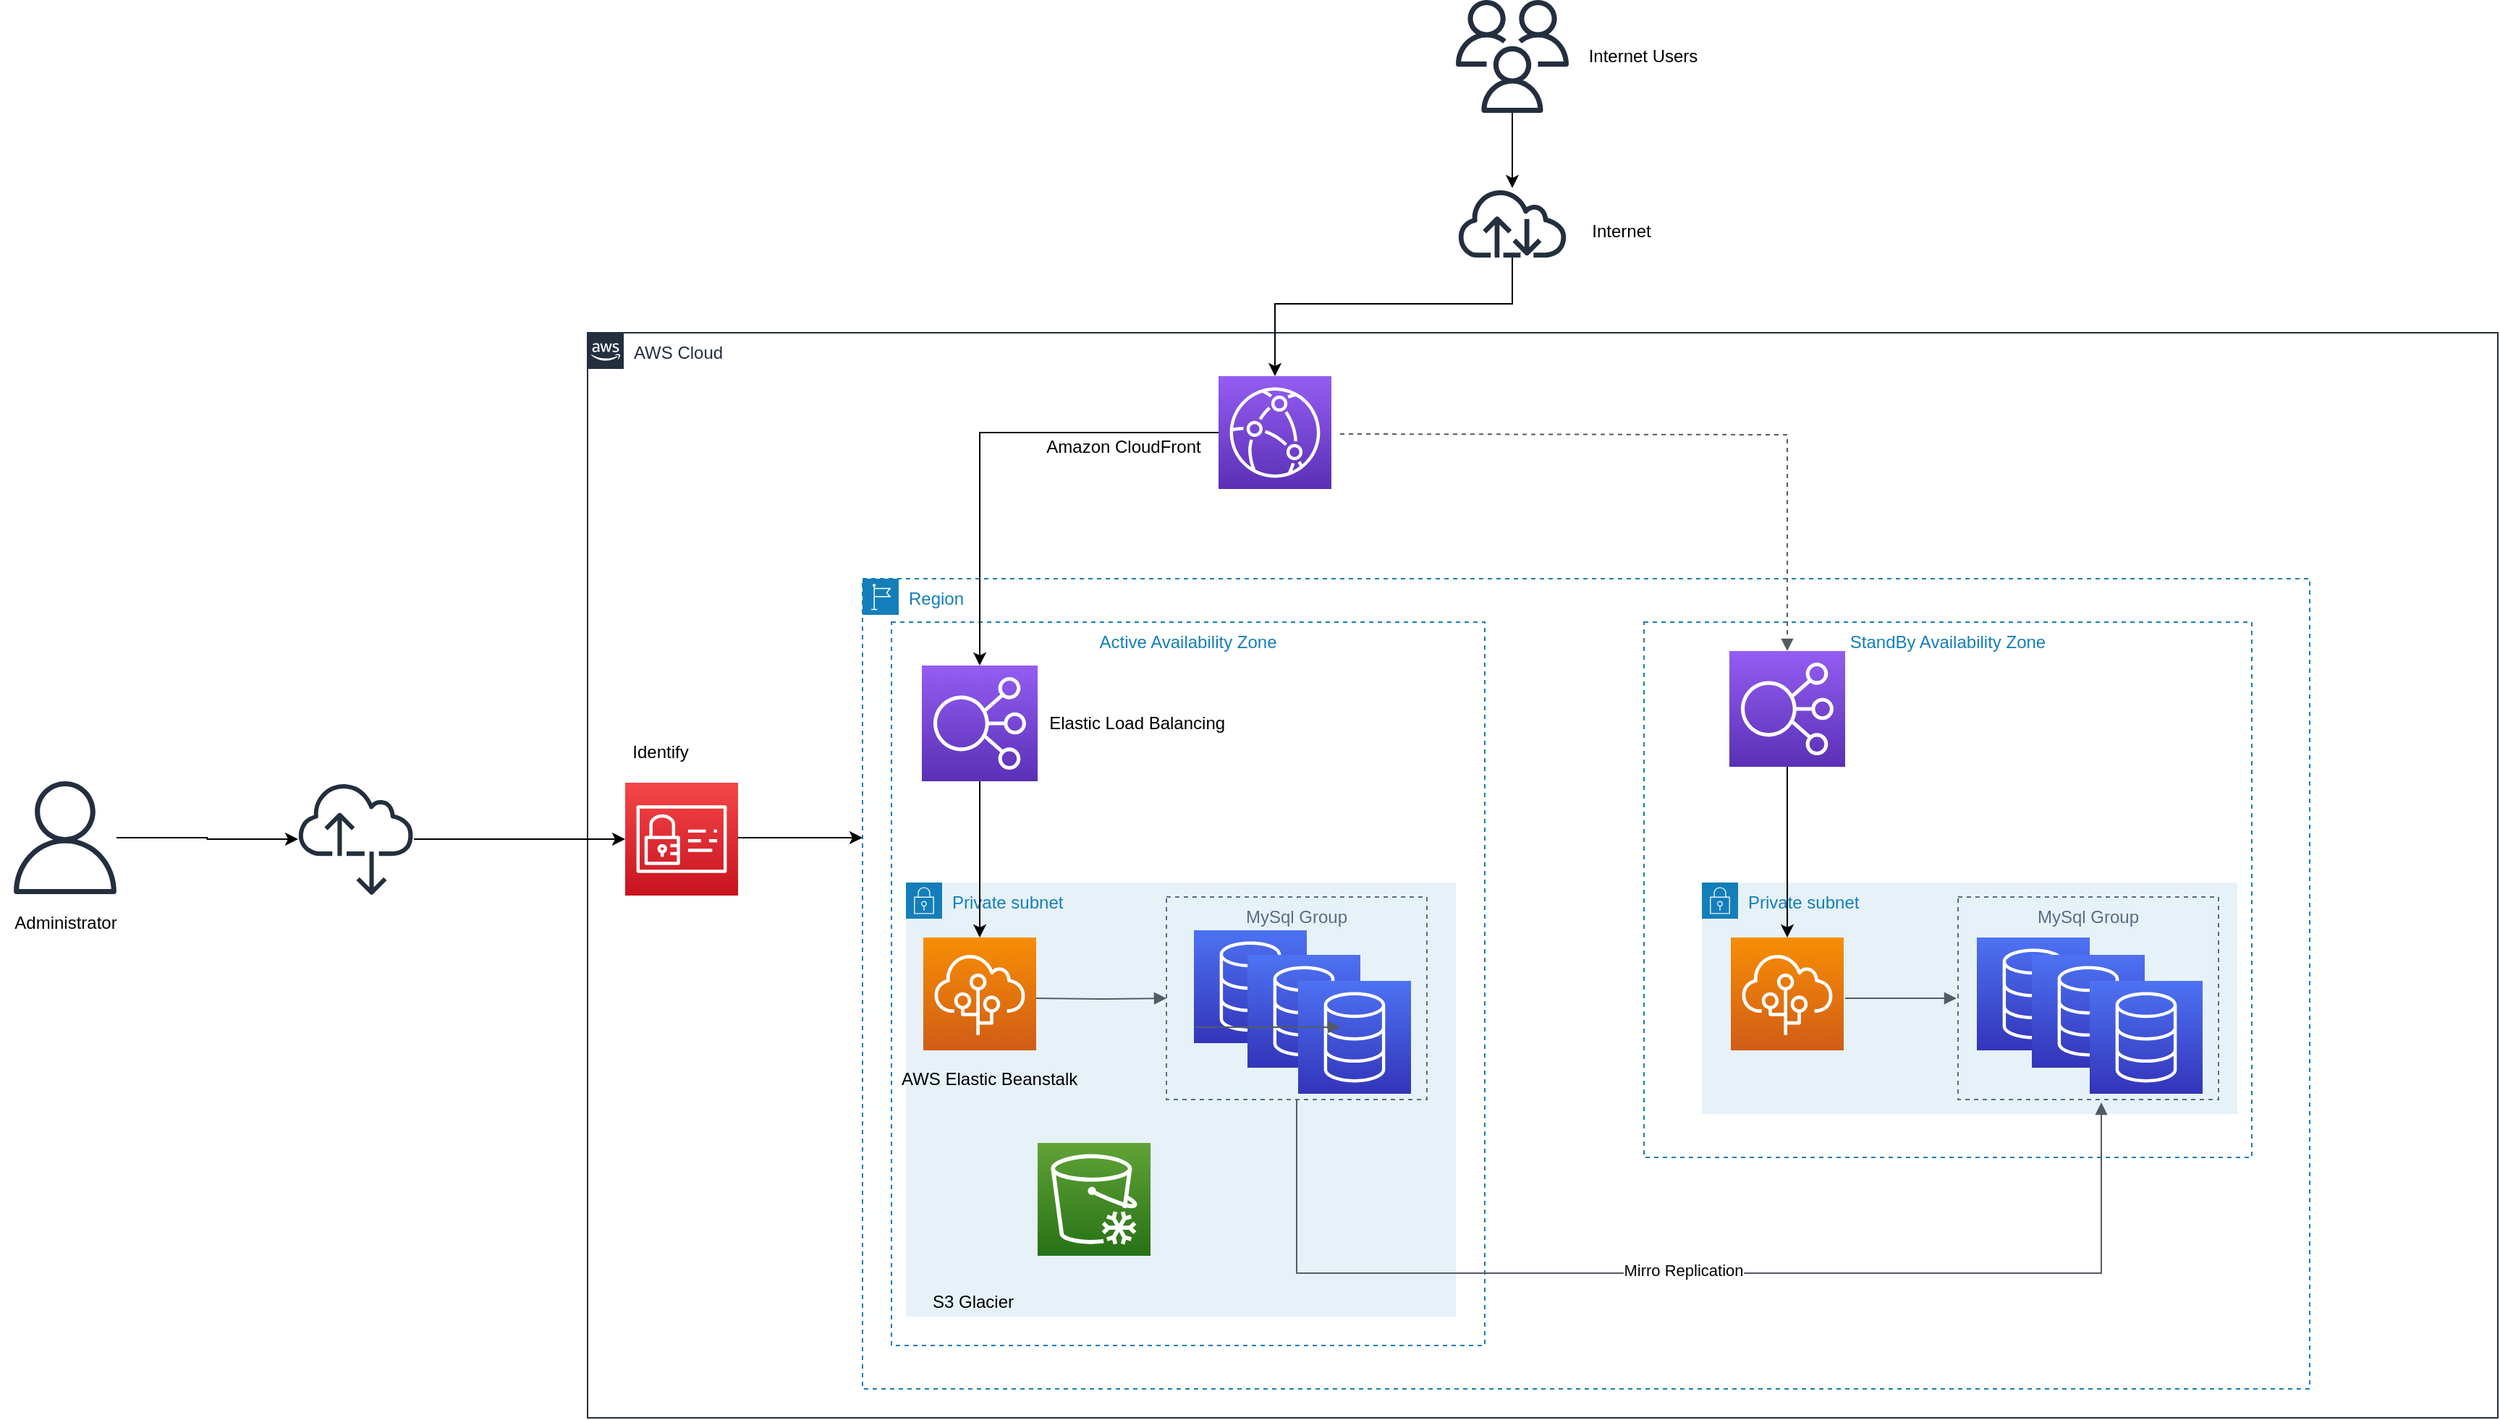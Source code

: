 <mxfile version="14.9.3" type="github">
  <diagram id="pQ-mQGiehcReT5hZOpBR" name="Page-1">
    <mxGraphModel dx="2207" dy="806" grid="1" gridSize="10" guides="1" tooltips="1" connect="1" arrows="1" fold="1" page="1" pageScale="1" pageWidth="827" pageHeight="1169" math="0" shadow="0">
      <root>
        <mxCell id="0" />
        <mxCell id="1" parent="0" />
        <mxCell id="ooA-Sr7LboeFShkX4qgm-1" value="AWS Cloud" style="points=[[0,0],[0.25,0],[0.5,0],[0.75,0],[1,0],[1,0.25],[1,0.5],[1,0.75],[1,1],[0.75,1],[0.5,1],[0.25,1],[0,1],[0,0.75],[0,0.5],[0,0.25]];outlineConnect=0;gradientColor=none;html=1;whiteSpace=wrap;fontSize=12;fontStyle=0;shape=mxgraph.aws4.group;grIcon=mxgraph.aws4.group_aws_cloud_alt;strokeColor=#232F3E;fillColor=none;verticalAlign=top;align=left;spacingLeft=30;fontColor=#232F3E;dashed=0;" parent="1" vertex="1">
          <mxGeometry x="-360" y="240" width="1320" height="750" as="geometry" />
        </mxCell>
        <mxCell id="ooA-Sr7LboeFShkX4qgm-2" value="Region" style="points=[[0,0],[0.25,0],[0.5,0],[0.75,0],[1,0],[1,0.25],[1,0.5],[1,0.75],[1,1],[0.75,1],[0.5,1],[0.25,1],[0,1],[0,0.75],[0,0.5],[0,0.25]];outlineConnect=0;gradientColor=none;html=1;whiteSpace=wrap;fontSize=12;fontStyle=0;shape=mxgraph.aws4.group;grIcon=mxgraph.aws4.group_region;strokeColor=#147EBA;fillColor=none;verticalAlign=top;align=left;spacingLeft=30;fontColor=#147EBA;dashed=1;" parent="1" vertex="1">
          <mxGeometry x="-170" y="410" width="1000" height="560" as="geometry" />
        </mxCell>
        <mxCell id="ooA-Sr7LboeFShkX4qgm-3" value="Active Availability Zone" style="fillColor=none;strokeColor=#147EBA;dashed=1;verticalAlign=top;fontStyle=0;fontColor=#147EBA;" parent="1" vertex="1">
          <mxGeometry x="-150" y="440" width="410" height="500" as="geometry" />
        </mxCell>
        <mxCell id="ooA-Sr7LboeFShkX4qgm-4" value="StandBy Availability Zone" style="fillColor=none;strokeColor=#147EBA;dashed=1;verticalAlign=top;fontStyle=0;fontColor=#147EBA;" parent="1" vertex="1">
          <mxGeometry x="370" y="440" width="420" height="370" as="geometry" />
        </mxCell>
        <mxCell id="LTmt9nos-p75ERaRz-Tp-5" value="" style="edgeStyle=orthogonalEdgeStyle;rounded=0;orthogonalLoop=1;jettySize=auto;html=1;" edge="1" parent="1" source="ooA-Sr7LboeFShkX4qgm-8" target="ooA-Sr7LboeFShkX4qgm-11">
          <mxGeometry relative="1" as="geometry" />
        </mxCell>
        <object label="" id="ooA-Sr7LboeFShkX4qgm-8">
          <mxCell style="outlineConnect=0;fontColor=#232F3E;gradientColor=none;fillColor=#232F3E;strokeColor=none;dashed=0;verticalLabelPosition=bottom;verticalAlign=top;align=center;html=1;fontSize=12;fontStyle=0;aspect=fixed;pointerEvents=1;shape=mxgraph.aws4.users;" parent="1" vertex="1">
            <mxGeometry x="240" y="10" width="78" height="78" as="geometry" />
          </mxCell>
        </object>
        <mxCell id="LTmt9nos-p75ERaRz-Tp-6" value="" style="edgeStyle=orthogonalEdgeStyle;rounded=0;orthogonalLoop=1;jettySize=auto;html=1;" edge="1" parent="1" source="ooA-Sr7LboeFShkX4qgm-11" target="ooA-Sr7LboeFShkX4qgm-14">
          <mxGeometry relative="1" as="geometry">
            <Array as="points">
              <mxPoint x="279" y="220" />
              <mxPoint x="115" y="220" />
            </Array>
          </mxGeometry>
        </mxCell>
        <mxCell id="ooA-Sr7LboeFShkX4qgm-11" value="" style="outlineConnect=0;fontColor=#232F3E;gradientColor=none;fillColor=#232F3E;strokeColor=none;dashed=0;verticalLabelPosition=bottom;verticalAlign=top;align=center;html=1;fontSize=12;fontStyle=0;aspect=fixed;pointerEvents=1;shape=mxgraph.aws4.internet;" parent="1" vertex="1">
          <mxGeometry x="240" y="140" width="78" height="48" as="geometry" />
        </mxCell>
        <mxCell id="LTmt9nos-p75ERaRz-Tp-7" value="" style="edgeStyle=orthogonalEdgeStyle;rounded=0;orthogonalLoop=1;jettySize=auto;html=1;" edge="1" parent="1" source="ooA-Sr7LboeFShkX4qgm-14" target="LTmt9nos-p75ERaRz-Tp-2">
          <mxGeometry relative="1" as="geometry" />
        </mxCell>
        <mxCell id="ooA-Sr7LboeFShkX4qgm-14" value="" style="points=[[0,0,0],[0.25,0,0],[0.5,0,0],[0.75,0,0],[1,0,0],[0,1,0],[0.25,1,0],[0.5,1,0],[0.75,1,0],[1,1,0],[0,0.25,0],[0,0.5,0],[0,0.75,0],[1,0.25,0],[1,0.5,0],[1,0.75,0]];outlineConnect=0;fontColor=#232F3E;gradientColor=#945DF2;gradientDirection=north;fillColor=#5A30B5;strokeColor=#ffffff;dashed=0;verticalLabelPosition=bottom;verticalAlign=top;align=center;html=1;fontSize=12;fontStyle=0;aspect=fixed;shape=mxgraph.aws4.resourceIcon;resIcon=mxgraph.aws4.cloudfront;" parent="1" vertex="1">
          <mxGeometry x="76" y="270" width="78" height="78" as="geometry" />
        </mxCell>
        <mxCell id="LTmt9nos-p75ERaRz-Tp-2" value="" style="points=[[0,0,0],[0.25,0,0],[0.5,0,0],[0.75,0,0],[1,0,0],[0,1,0],[0.25,1,0],[0.5,1,0],[0.75,1,0],[1,1,0],[0,0.25,0],[0,0.5,0],[0,0.75,0],[1,0.25,0],[1,0.5,0],[1,0.75,0]];outlineConnect=0;fontColor=#232F3E;gradientColor=#945DF2;gradientDirection=north;fillColor=#5A30B5;strokeColor=#ffffff;dashed=0;verticalLabelPosition=bottom;verticalAlign=top;align=center;html=1;fontSize=12;fontStyle=0;aspect=fixed;shape=mxgraph.aws4.resourceIcon;resIcon=mxgraph.aws4.elastic_load_balancing;" vertex="1" parent="1">
          <mxGeometry x="-129" y="470" width="80" height="80" as="geometry" />
        </mxCell>
        <mxCell id="LTmt9nos-p75ERaRz-Tp-9" value="Internet Users" style="text;html=1;resizable=0;autosize=1;align=center;verticalAlign=middle;points=[];fillColor=none;strokeColor=none;rounded=0;" vertex="1" parent="1">
          <mxGeometry x="324" y="39" width="90" height="20" as="geometry" />
        </mxCell>
        <mxCell id="LTmt9nos-p75ERaRz-Tp-10" value="Amazon CloudFront" style="text;html=1;resizable=0;autosize=1;align=center;verticalAlign=middle;points=[];fillColor=none;strokeColor=none;rounded=0;" vertex="1" parent="1">
          <mxGeometry x="-50" y="309" width="120" height="20" as="geometry" />
        </mxCell>
        <mxCell id="LTmt9nos-p75ERaRz-Tp-11" value="Internet" style="text;html=1;resizable=0;autosize=1;align=center;verticalAlign=middle;points=[];fillColor=none;strokeColor=none;rounded=0;" vertex="1" parent="1">
          <mxGeometry x="324" y="160" width="60" height="20" as="geometry" />
        </mxCell>
        <mxCell id="LTmt9nos-p75ERaRz-Tp-21" value="Private subnet" style="points=[[0,0],[0.25,0],[0.5,0],[0.75,0],[1,0],[1,0.25],[1,0.5],[1,0.75],[1,1],[0.75,1],[0.5,1],[0.25,1],[0,1],[0,0.75],[0,0.5],[0,0.25]];outlineConnect=0;gradientColor=none;html=1;whiteSpace=wrap;fontSize=12;fontStyle=0;shape=mxgraph.aws4.group;grIcon=mxgraph.aws4.group_security_group;grStroke=0;strokeColor=#147EBA;fillColor=#E6F2F8;verticalAlign=top;align=left;spacingLeft=30;fontColor=#147EBA;dashed=0;" vertex="1" parent="1">
          <mxGeometry x="-140" y="620" width="380" height="300" as="geometry" />
        </mxCell>
        <mxCell id="LTmt9nos-p75ERaRz-Tp-4" value="" style="points=[[0,0,0],[0.25,0,0],[0.5,0,0],[0.75,0,0],[1,0,0],[0,1,0],[0.25,1,0],[0.5,1,0],[0.75,1,0],[1,1,0],[0,0.25,0],[0,0.5,0],[0,0.75,0],[1,0.25,0],[1,0.5,0],[1,0.75,0]];outlineConnect=0;fontColor=#232F3E;gradientColor=#F78E04;gradientDirection=north;fillColor=#D05C17;strokeColor=#ffffff;dashed=0;verticalLabelPosition=bottom;verticalAlign=top;align=center;html=1;fontSize=12;fontStyle=0;aspect=fixed;shape=mxgraph.aws4.resourceIcon;resIcon=mxgraph.aws4.elastic_beanstalk;" vertex="1" parent="1">
          <mxGeometry x="-128" y="658" width="78" height="78" as="geometry" />
        </mxCell>
        <mxCell id="LTmt9nos-p75ERaRz-Tp-8" value="" style="edgeStyle=orthogonalEdgeStyle;rounded=0;orthogonalLoop=1;jettySize=auto;html=1;" edge="1" parent="1" source="LTmt9nos-p75ERaRz-Tp-2" target="LTmt9nos-p75ERaRz-Tp-4">
          <mxGeometry relative="1" as="geometry" />
        </mxCell>
        <mxCell id="LTmt9nos-p75ERaRz-Tp-24" value="" style="edgeStyle=orthogonalEdgeStyle;html=1;endArrow=block;elbow=vertical;startArrow=none;endFill=1;strokeColor=#545B64;rounded=0;dashed=1;" edge="1" parent="1" target="LTmt9nos-p75ERaRz-Tp-34">
          <mxGeometry width="100" relative="1" as="geometry">
            <mxPoint x="160" y="310" as="sourcePoint" />
            <mxPoint x="250" y="320" as="targetPoint" />
          </mxGeometry>
        </mxCell>
        <mxCell id="LTmt9nos-p75ERaRz-Tp-28" value="MySql Group" style="fillColor=none;strokeColor=#5A6C86;dashed=1;verticalAlign=top;fontStyle=0;fontColor=#5A6C86;" vertex="1" parent="1">
          <mxGeometry x="40" y="630" width="180" height="140" as="geometry" />
        </mxCell>
        <mxCell id="LTmt9nos-p75ERaRz-Tp-29" value="" style="points=[[0,0,0],[0.25,0,0],[0.5,0,0],[0.75,0,0],[1,0,0],[0,1,0],[0.25,1,0],[0.5,1,0],[0.75,1,0],[1,1,0],[0,0.25,0],[0,0.5,0],[0,0.75,0],[1,0.25,0],[1,0.5,0],[1,0.75,0]];outlineConnect=0;fontColor=#232F3E;gradientColor=#4D72F3;gradientDirection=north;fillColor=#3334B9;strokeColor=#ffffff;dashed=0;verticalLabelPosition=bottom;verticalAlign=top;align=center;html=1;fontSize=12;fontStyle=0;aspect=fixed;shape=mxgraph.aws4.resourceIcon;resIcon=mxgraph.aws4.database;" vertex="1" parent="1">
          <mxGeometry x="59" y="653" width="78" height="78" as="geometry" />
        </mxCell>
        <mxCell id="LTmt9nos-p75ERaRz-Tp-30" value="" style="points=[[0,0,0],[0.25,0,0],[0.5,0,0],[0.75,0,0],[1,0,0],[0,1,0],[0.25,1,0],[0.5,1,0],[0.75,1,0],[1,1,0],[0,0.25,0],[0,0.5,0],[0,0.75,0],[1,0.25,0],[1,0.5,0],[1,0.75,0]];outlineConnect=0;fontColor=#232F3E;gradientColor=#4D72F3;gradientDirection=north;fillColor=#3334B9;strokeColor=#ffffff;dashed=0;verticalLabelPosition=bottom;verticalAlign=top;align=center;html=1;fontSize=12;fontStyle=0;aspect=fixed;shape=mxgraph.aws4.resourceIcon;resIcon=mxgraph.aws4.database;" vertex="1" parent="1">
          <mxGeometry x="96" y="670" width="78" height="78" as="geometry" />
        </mxCell>
        <mxCell id="LTmt9nos-p75ERaRz-Tp-31" value="" style="points=[[0,0,0],[0.25,0,0],[0.5,0,0],[0.75,0,0],[1,0,0],[0,1,0],[0.25,1,0],[0.5,1,0],[0.75,1,0],[1,1,0],[0,0.25,0],[0,0.5,0],[0,0.75,0],[1,0.25,0],[1,0.5,0],[1,0.75,0]];outlineConnect=0;fontColor=#232F3E;gradientColor=#4D72F3;gradientDirection=north;fillColor=#3334B9;strokeColor=#ffffff;dashed=0;verticalLabelPosition=bottom;verticalAlign=top;align=center;html=1;fontSize=12;fontStyle=0;aspect=fixed;shape=mxgraph.aws4.resourceIcon;resIcon=mxgraph.aws4.database;" vertex="1" parent="1">
          <mxGeometry x="131" y="688" width="78" height="78" as="geometry" />
        </mxCell>
        <mxCell id="LTmt9nos-p75ERaRz-Tp-34" value="" style="points=[[0,0,0],[0.25,0,0],[0.5,0,0],[0.75,0,0],[1,0,0],[0,1,0],[0.25,1,0],[0.5,1,0],[0.75,1,0],[1,1,0],[0,0.25,0],[0,0.5,0],[0,0.75,0],[1,0.25,0],[1,0.5,0],[1,0.75,0]];outlineConnect=0;fontColor=#232F3E;gradientColor=#945DF2;gradientDirection=north;fillColor=#5A30B5;strokeColor=#ffffff;dashed=0;verticalLabelPosition=bottom;verticalAlign=top;align=center;html=1;fontSize=12;fontStyle=0;aspect=fixed;shape=mxgraph.aws4.resourceIcon;resIcon=mxgraph.aws4.elastic_load_balancing;" vertex="1" parent="1">
          <mxGeometry x="429" y="460" width="80" height="80" as="geometry" />
        </mxCell>
        <mxCell id="LTmt9nos-p75ERaRz-Tp-35" value="Private subnet" style="points=[[0,0],[0.25,0],[0.5,0],[0.75,0],[1,0],[1,0.25],[1,0.5],[1,0.75],[1,1],[0.75,1],[0.5,1],[0.25,1],[0,1],[0,0.75],[0,0.5],[0,0.25]];outlineConnect=0;gradientColor=none;html=1;whiteSpace=wrap;fontSize=12;fontStyle=0;shape=mxgraph.aws4.group;grIcon=mxgraph.aws4.group_security_group;grStroke=0;strokeColor=#147EBA;fillColor=#E6F2F8;verticalAlign=top;align=left;spacingLeft=30;fontColor=#147EBA;dashed=0;" vertex="1" parent="1">
          <mxGeometry x="410" y="620" width="370" height="160" as="geometry" />
        </mxCell>
        <mxCell id="LTmt9nos-p75ERaRz-Tp-36" value="" style="points=[[0,0,0],[0.25,0,0],[0.5,0,0],[0.75,0,0],[1,0,0],[0,1,0],[0.25,1,0],[0.5,1,0],[0.75,1,0],[1,1,0],[0,0.25,0],[0,0.5,0],[0,0.75,0],[1,0.25,0],[1,0.5,0],[1,0.75,0]];outlineConnect=0;fontColor=#232F3E;gradientColor=#F78E04;gradientDirection=north;fillColor=#D05C17;strokeColor=#ffffff;dashed=0;verticalLabelPosition=bottom;verticalAlign=top;align=center;html=1;fontSize=12;fontStyle=0;aspect=fixed;shape=mxgraph.aws4.resourceIcon;resIcon=mxgraph.aws4.elastic_beanstalk;" vertex="1" parent="1">
          <mxGeometry x="430" y="658" width="78" height="78" as="geometry" />
        </mxCell>
        <mxCell id="LTmt9nos-p75ERaRz-Tp-37" value="AWS Elastic Beanstalk&amp;nbsp;" style="text;html=1;resizable=0;autosize=1;align=center;verticalAlign=middle;points=[];fillColor=none;strokeColor=none;rounded=0;" vertex="1" parent="1">
          <mxGeometry x="-151" y="746" width="140" height="20" as="geometry" />
        </mxCell>
        <mxCell id="LTmt9nos-p75ERaRz-Tp-38" value="Elastic Load Balancing&amp;nbsp;" style="text;html=1;resizable=0;autosize=1;align=center;verticalAlign=middle;points=[];fillColor=none;strokeColor=none;rounded=0;" vertex="1" parent="1">
          <mxGeometry x="-49" y="500" width="140" height="20" as="geometry" />
        </mxCell>
        <mxCell id="LTmt9nos-p75ERaRz-Tp-42" value="" style="edgeStyle=orthogonalEdgeStyle;html=1;endArrow=block;elbow=vertical;startArrow=none;endFill=1;strokeColor=#545B64;rounded=0;entryX=0;entryY=0.5;entryDx=0;entryDy=0;" edge="1" parent="1" target="LTmt9nos-p75ERaRz-Tp-28">
          <mxGeometry width="100" relative="1" as="geometry">
            <mxPoint x="-50" y="700" as="sourcePoint" />
            <mxPoint x="30" y="700" as="targetPoint" />
          </mxGeometry>
        </mxCell>
        <mxCell id="LTmt9nos-p75ERaRz-Tp-46" value="MySql Group" style="fillColor=none;strokeColor=#5A6C86;dashed=1;verticalAlign=top;fontStyle=0;fontColor=#5A6C86;" vertex="1" parent="1">
          <mxGeometry x="587" y="630" width="180" height="140" as="geometry" />
        </mxCell>
        <mxCell id="LTmt9nos-p75ERaRz-Tp-47" value="" style="points=[[0,0,0],[0.25,0,0],[0.5,0,0],[0.75,0,0],[1,0,0],[0,1,0],[0.25,1,0],[0.5,1,0],[0.75,1,0],[1,1,0],[0,0.25,0],[0,0.5,0],[0,0.75,0],[1,0.25,0],[1,0.5,0],[1,0.75,0]];outlineConnect=0;fontColor=#232F3E;gradientColor=#4D72F3;gradientDirection=north;fillColor=#3334B9;strokeColor=#ffffff;dashed=0;verticalLabelPosition=bottom;verticalAlign=top;align=center;html=1;fontSize=12;fontStyle=0;aspect=fixed;shape=mxgraph.aws4.resourceIcon;resIcon=mxgraph.aws4.database;" vertex="1" parent="1">
          <mxGeometry x="600" y="658" width="78" height="78" as="geometry" />
        </mxCell>
        <mxCell id="LTmt9nos-p75ERaRz-Tp-48" value="" style="points=[[0,0,0],[0.25,0,0],[0.5,0,0],[0.75,0,0],[1,0,0],[0,1,0],[0.25,1,0],[0.5,1,0],[0.75,1,0],[1,1,0],[0,0.25,0],[0,0.5,0],[0,0.75,0],[1,0.25,0],[1,0.5,0],[1,0.75,0]];outlineConnect=0;fontColor=#232F3E;gradientColor=#4D72F3;gradientDirection=north;fillColor=#3334B9;strokeColor=#ffffff;dashed=0;verticalLabelPosition=bottom;verticalAlign=top;align=center;html=1;fontSize=12;fontStyle=0;aspect=fixed;shape=mxgraph.aws4.resourceIcon;resIcon=mxgraph.aws4.database;" vertex="1" parent="1">
          <mxGeometry x="638" y="670" width="78" height="78" as="geometry" />
        </mxCell>
        <mxCell id="LTmt9nos-p75ERaRz-Tp-49" value="" style="points=[[0,0,0],[0.25,0,0],[0.5,0,0],[0.75,0,0],[1,0,0],[0,1,0],[0.25,1,0],[0.5,1,0],[0.75,1,0],[1,1,0],[0,0.25,0],[0,0.5,0],[0,0.75,0],[1,0.25,0],[1,0.5,0],[1,0.75,0]];outlineConnect=0;fontColor=#232F3E;gradientColor=#4D72F3;gradientDirection=north;fillColor=#3334B9;strokeColor=#ffffff;dashed=0;verticalLabelPosition=bottom;verticalAlign=top;align=center;html=1;fontSize=12;fontStyle=0;aspect=fixed;shape=mxgraph.aws4.resourceIcon;resIcon=mxgraph.aws4.database;" vertex="1" parent="1">
          <mxGeometry x="678" y="688" width="78" height="78" as="geometry" />
        </mxCell>
        <mxCell id="LTmt9nos-p75ERaRz-Tp-50" value="" style="edgeStyle=orthogonalEdgeStyle;rounded=0;orthogonalLoop=1;jettySize=auto;html=1;entryX=0.5;entryY=0;entryDx=0;entryDy=0;entryPerimeter=0;" edge="1" parent="1" source="LTmt9nos-p75ERaRz-Tp-34" target="LTmt9nos-p75ERaRz-Tp-36">
          <mxGeometry relative="1" as="geometry">
            <mxPoint x="469" y="650" as="targetPoint" />
          </mxGeometry>
        </mxCell>
        <mxCell id="LTmt9nos-p75ERaRz-Tp-62" value="" style="edgeStyle=orthogonalEdgeStyle;rounded=0;orthogonalLoop=1;jettySize=auto;html=1;" edge="1" parent="1" source="LTmt9nos-p75ERaRz-Tp-52" target="LTmt9nos-p75ERaRz-Tp-64">
          <mxGeometry relative="1" as="geometry">
            <mxPoint x="-590" y="580" as="targetPoint" />
          </mxGeometry>
        </mxCell>
        <mxCell id="LTmt9nos-p75ERaRz-Tp-52" value="" style="outlineConnect=0;fontColor=#232F3E;gradientColor=none;fillColor=#232F3E;strokeColor=none;dashed=0;verticalLabelPosition=bottom;verticalAlign=top;align=center;html=1;fontSize=12;fontStyle=0;aspect=fixed;pointerEvents=1;shape=mxgraph.aws4.user;" vertex="1" parent="1">
          <mxGeometry x="-760" y="550" width="78" height="78" as="geometry" />
        </mxCell>
        <mxCell id="LTmt9nos-p75ERaRz-Tp-53" value="Administrator" style="text;html=1;resizable=0;autosize=1;align=center;verticalAlign=middle;points=[];fillColor=none;strokeColor=none;rounded=0;" vertex="1" parent="1">
          <mxGeometry x="-766" y="638" width="90" height="20" as="geometry" />
        </mxCell>
        <mxCell id="LTmt9nos-p75ERaRz-Tp-54" value="" style="points=[[0,0,0],[0.25,0,0],[0.5,0,0],[0.75,0,0],[1,0,0],[0,1,0],[0.25,1,0],[0.5,1,0],[0.75,1,0],[1,1,0],[0,0.25,0],[0,0.5,0],[0,0.75,0],[1,0.25,0],[1,0.5,0],[1,0.75,0]];outlineConnect=0;fontColor=#232F3E;gradientColor=#60A337;gradientDirection=north;fillColor=#277116;strokeColor=#ffffff;dashed=0;verticalLabelPosition=bottom;verticalAlign=top;align=center;html=1;fontSize=12;fontStyle=0;aspect=fixed;shape=mxgraph.aws4.resourceIcon;resIcon=mxgraph.aws4.glacier;" vertex="1" parent="1">
          <mxGeometry x="-49" y="800" width="78" height="78" as="geometry" />
        </mxCell>
        <mxCell id="LTmt9nos-p75ERaRz-Tp-55" value="S3 Glacier" style="text;html=1;resizable=0;autosize=1;align=center;verticalAlign=middle;points=[];fillColor=none;strokeColor=none;rounded=0;" vertex="1" parent="1">
          <mxGeometry x="-129" y="900" width="70" height="20" as="geometry" />
        </mxCell>
        <mxCell id="LTmt9nos-p75ERaRz-Tp-71" value="" style="edgeStyle=orthogonalEdgeStyle;rounded=0;orthogonalLoop=1;jettySize=auto;html=1;" edge="1" parent="1" source="LTmt9nos-p75ERaRz-Tp-56" target="ooA-Sr7LboeFShkX4qgm-2">
          <mxGeometry relative="1" as="geometry">
            <Array as="points">
              <mxPoint x="-190" y="589" />
              <mxPoint x="-190" y="589" />
            </Array>
          </mxGeometry>
        </mxCell>
        <mxCell id="LTmt9nos-p75ERaRz-Tp-56" value="" style="points=[[0,0,0],[0.25,0,0],[0.5,0,0],[0.75,0,0],[1,0,0],[0,1,0],[0.25,1,0],[0.5,1,0],[0.75,1,0],[1,1,0],[0,0.25,0],[0,0.5,0],[0,0.75,0],[1,0.25,0],[1,0.5,0],[1,0.75,0]];outlineConnect=0;fontColor=#232F3E;gradientColor=#F54749;gradientDirection=north;fillColor=#C7131F;strokeColor=#ffffff;dashed=0;verticalLabelPosition=bottom;verticalAlign=top;align=center;html=1;fontSize=12;fontStyle=0;aspect=fixed;shape=mxgraph.aws4.resourceIcon;resIcon=mxgraph.aws4.identity_and_access_management;" vertex="1" parent="1">
          <mxGeometry x="-334" y="551" width="78" height="78" as="geometry" />
        </mxCell>
        <mxCell id="LTmt9nos-p75ERaRz-Tp-61" value="" style="edgeStyle=orthogonalEdgeStyle;html=1;endArrow=block;elbow=vertical;startArrow=none;endFill=1;strokeColor=#545B64;rounded=0;" edge="1" parent="1">
          <mxGeometry width="100" relative="1" as="geometry">
            <mxPoint x="60" y="720" as="sourcePoint" />
            <mxPoint x="160" y="720" as="targetPoint" />
          </mxGeometry>
        </mxCell>
        <mxCell id="LTmt9nos-p75ERaRz-Tp-70" value="" style="edgeStyle=orthogonalEdgeStyle;rounded=0;orthogonalLoop=1;jettySize=auto;html=1;" edge="1" parent="1" source="LTmt9nos-p75ERaRz-Tp-64" target="LTmt9nos-p75ERaRz-Tp-56">
          <mxGeometry relative="1" as="geometry">
            <mxPoint x="-400" y="590" as="targetPoint" />
          </mxGeometry>
        </mxCell>
        <mxCell id="LTmt9nos-p75ERaRz-Tp-64" value="" style="outlineConnect=0;fontColor=#232F3E;gradientColor=none;fillColor=#232F3E;strokeColor=none;dashed=0;verticalLabelPosition=bottom;verticalAlign=top;align=center;html=1;fontSize=12;fontStyle=0;aspect=fixed;pointerEvents=1;shape=mxgraph.aws4.internet_alt2;" vertex="1" parent="1">
          <mxGeometry x="-560" y="550" width="80" height="80" as="geometry" />
        </mxCell>
        <mxCell id="LTmt9nos-p75ERaRz-Tp-72" value="Identify" style="text;html=1;resizable=0;autosize=1;align=center;verticalAlign=middle;points=[];fillColor=none;strokeColor=none;rounded=0;" vertex="1" parent="1">
          <mxGeometry x="-335" y="520" width="50" height="20" as="geometry" />
        </mxCell>
        <mxCell id="LTmt9nos-p75ERaRz-Tp-79" value="" style="edgeStyle=orthogonalEdgeStyle;html=1;endArrow=block;elbow=vertical;startArrow=none;endFill=1;strokeColor=#545B64;rounded=0;entryX=0.55;entryY=1.014;entryDx=0;entryDy=0;entryPerimeter=0;exitX=0.5;exitY=1;exitDx=0;exitDy=0;" edge="1" parent="1" source="LTmt9nos-p75ERaRz-Tp-28" target="LTmt9nos-p75ERaRz-Tp-46">
          <mxGeometry width="100" relative="1" as="geometry">
            <mxPoint x="80" y="790" as="sourcePoint" />
            <mxPoint x="55" y="820" as="targetPoint" />
            <Array as="points">
              <mxPoint x="130" y="890" />
              <mxPoint x="686" y="890" />
            </Array>
          </mxGeometry>
        </mxCell>
        <mxCell id="LTmt9nos-p75ERaRz-Tp-80" value="Mirro Replication" style="edgeLabel;html=1;align=center;verticalAlign=middle;resizable=0;points=[];" vertex="1" connectable="0" parent="LTmt9nos-p75ERaRz-Tp-79">
          <mxGeometry x="-0.025" y="2" relative="1" as="geometry">
            <mxPoint as="offset" />
          </mxGeometry>
        </mxCell>
        <mxCell id="LTmt9nos-p75ERaRz-Tp-82" value="" style="edgeStyle=orthogonalEdgeStyle;html=1;endArrow=block;elbow=vertical;startArrow=none;endFill=1;strokeColor=#545B64;rounded=0;entryX=0;entryY=0.5;entryDx=0;entryDy=0;" edge="1" parent="1">
          <mxGeometry width="100" relative="1" as="geometry">
            <mxPoint x="509" y="700" as="sourcePoint" />
            <mxPoint x="586" y="700" as="targetPoint" />
          </mxGeometry>
        </mxCell>
      </root>
    </mxGraphModel>
  </diagram>
</mxfile>
